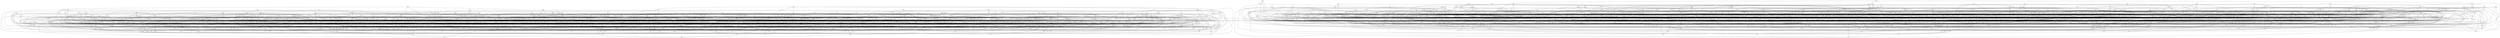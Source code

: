 graph{
dmm -- scj
dmm -- tkm
fhg -- shz
fhg -- ffh
fhg -- xlh
gmk -- djg
gmk -- zdc
vpv -- vlk
vpv -- hcl
vpv -- qpd
vpv -- bjr
rrf -- xqn
rrf -- rzg
hct -- lck
hct -- zbl
mfj -- mmk
mfj -- mjz
mfj -- cxg
hsp -- ntx
fqq -- hcp
zvc -- pxl
zvc -- hdk
vhx -- djx
vhx -- xlh
vhx -- pkk
cbn -- zhv
cbn -- xdj
cbn -- ddf
hjg -- lzr
hjg -- lhj
hjg -- gfs
hjg -- ngz
lsp -- tsb
rfl -- ltl
rfl -- jtj
qcn -- hhl
qcn -- tld
qcn -- xhm
qcn -- lth
qcn -- xjp
qph -- pkp
lfh -- lzh
lfh -- jrf
vsf -- qbz
vsf -- ghf
shq -- qtb
qbp -- cfm
qbp -- tfh
qbp -- gkb
bqp -- qxn
mqp -- qfk
mqp -- czj
hdr -- vhr
hdr -- cmf
hdr -- jrn
ngb -- rhq
ngb -- pcs
ngb -- hlh
ngb -- shv
ngb -- fqx
ngb -- lck
fds -- sgg
fds -- ndm
qdx -- dmr
qdx -- ttr
qdx -- xgv
qdx -- mzh
mjz -- vpl
zlz -- gmd
zlz -- dzs
zlz -- mvq
zlz -- msb
zgr -- xtp
zgr -- rlc
zgr -- smr
xmb -- xdt
xmb -- sft
xmb -- ffd
bmz -- ksd
rsm -- hct
rsm -- rrv
bdg -- kkz
bdg -- ddb
bdg -- rhq
bdg -- qbp
clx -- tfh
jbk -- zkk
jbk -- ddl
jbk -- hhc
jbk -- rvb
xnd -- mks
xnd -- mhf
xvk -- ckk
xvk -- qph
xvk -- krl
xvk -- zrf
tlz -- ppn
tlz -- sfg
tlz -- tcd
tpf -- jpm
lnd -- vlt
lnd -- shq
rvk -- zdx
rvk -- nrm
hcl -- qlc
hcl -- dqg
hcl -- mvq
hjt -- xxx
pbh -- zgr
pbh -- dqn
pbh -- nks
mlg -- qbj
mlg -- jtc
mlg -- jlh
mlg -- fbx
kbz -- qvg
kbz -- thk
kbz -- knj
kbz -- qtb
kbz -- qzb
tkk -- qhd
tkk -- sqp
tkk -- tbx
tkk -- xqk
nkp -- psg
nkp -- mdg
nkp -- lrd
nkp -- qdt
lcf -- kmh
lcf -- stp
lcf -- krq
qcl -- nkh
qcl -- gdt
qcl -- vdj
qcl -- tfp
hmd -- pnm
hmd -- ccf
txb -- pmd
txb -- lvv
txb -- dnc
txb -- ttm
kqd -- jzb
kqd -- kmm
kqd -- nhv
kqd -- jqv
vlt -- hfr
jrz -- xzk
jrz -- vvd
jrz -- xsn
jrz -- zsm
hbv -- dsp
hkj -- bmp
qch -- qtv
qch -- mkq
szf -- kjs
szf -- qnh
szf -- fxz
szf -- ltt
szf -- kpc
nfb -- tjg
lck -- xpz
bjj -- jbs
bjj -- hvf
bjj -- pxz
bjj -- tqf
bjj -- pnb
bfr -- nlp
bfr -- bjt
bfr -- fjz
hhc -- fsx
hhc -- fzl
hhc -- rdx
hhc -- gdt
qnl -- gng
cpr -- rsv
cpr -- ztt
cpr -- kcc
txl -- lfh
txl -- shv
kfl -- nfr
kfl -- cjz
bzr -- srd
bzr -- bkc
bzr -- slv
bzr -- nrn
kdf -- xdn
kdf -- frn
kdf -- hjt
kdf -- vmx
kdf -- dgv
mvc -- hch
mvc -- nkv
mvc -- tkz
hsr -- vfc
nkh -- dvf
nkh -- kmh
nkh -- fnp
vfj -- mnv
vfj -- mkm
vfj -- bfp
vfj -- pqx
vfj -- qkj
vfj -- zxz
pvq -- nbn
pvq -- krq
pvq -- lvd
pvq -- zdh
trv -- vlt
cpp -- ntb
ngg -- krq
ngg -- ttz
ngg -- mrm
hkf -- bff
hkf -- jmx
hkf -- rkc
cnp -- hsh
cnp -- mfh
cnp -- qmz
hcx -- bnx
hcx -- vpl
hcx -- vxk
hcx -- qlc
hhp -- fcv
hhp -- xzz
hhp -- vdp
khl -- lgm
khl -- qbd
szk -- vxx
szk -- ffg
szk -- srt
rbb -- htd
rbb -- rxq
vkx -- sqx
vkx -- slt
vkx -- qlc
sll -- xxz
sll -- rgc
sll -- dbf
sll -- xqk
thv -- hdk
thv -- fgs
krn -- ztt
krn -- nkp
krn -- slv
krb -- mms
krb -- xdt
krb -- vxk
krb -- dlc
hfd -- fzd
hfd -- xtg
tgb -- srl
tgb -- qzv
tgb -- dlb
fsm -- gbh
sql -- tfx
sql -- mbz
lbg -- mdf
lbg -- kbz
tbj -- fvb
tbj -- kft
tbj -- bnd
tbj -- flz
gcr -- jkn
gcr -- xdc
djj -- dmm
djj -- gsg
djj -- zhv
djj -- krq
klx -- nrz
kct -- flz
kct -- zbl
kct -- qqn
gmh -- nzf
nfv -- thk
nfv -- txt
nfv -- zkq
nfv -- dmf
dzs -- hrn
fbf -- qfm
fbf -- tcd
fbf -- jnk
hst -- dpt
hst -- mmb
hst -- lch
hst -- gfn
tbx -- bgx
tbx -- hvf
tbx -- tkz
tss -- kvz
vpn -- scq
vpn -- fsv
dkk -- tcq
hvx -- tbv
hvx -- vrl
hvx -- sdj
bpg -- lvv
bpg -- bbx
bpg -- ddm
bpg -- pgb
kxj -- fds
kxj -- hhl
ldp -- htq
ldp -- xqk
ldp -- lsd
ldp -- cdp
vgr -- dfs
sfl -- cdp
sfl -- dvk
sfl -- ctv
sfl -- gcr
sfl -- bln
sqv -- cqp
sqv -- xxx
sqv -- lkm
pnh -- clx
pnh -- hkp
pnh -- tpf
hvt -- hfr
hvt -- dgh
hvt -- kbx
brn -- jkm
brn -- czp
brn -- jsm
brn -- tsf
drx -- pnm
drx -- rvt
drx -- lss
fvb -- shv
jpp -- jbh
jpp -- nqr
jpp -- lbx
jpp -- kgd
ptb -- dmg
ptb -- qlr
ptb -- qnj
ptb -- thv
ptb -- sxs
zkk -- tss
zkk -- kxv
zkk -- skx
vrf -- fjf
vrf -- dpg
vrf -- tlh
vrf -- xhq
vrf -- jzh
gjq -- hcp
hfp -- lfg
hfp -- jvc
qsk -- fqv
qsk -- bht
qsk -- drf
qsk -- jvc
fnd -- lsd
fnd -- vsm
fnd -- kft
hlx -- sxt
hlx -- lkm
hlx -- chm
bdx -- kmh
drp -- pbh
drp -- hmj
drp -- vdj
drp -- xfj
pfc -- scv
pfc -- cpr
pfc -- tkl
cgg -- kkj
cgg -- bkt
tvf -- gfx
tvf -- bjt
nxg -- tvk
nxg -- rnt
nxg -- vjx
nxg -- qhd
nxg -- lxv
fbz -- pxg
fbz -- mks
fbz -- pbq
fbz -- ksr
tfh -- gng
chm -- zhj
kml -- fgp
kml -- tsb
kml -- tqm
kml -- dmg
xpg -- zgt
fjf -- gvh
fjf -- jpm
mhb -- cxg
mhb -- jbm
mhb -- lvv
mhb -- gmk
zjq -- rsv
hxt -- qqc
hxt -- cjr
hxt -- dvh
hxt -- rrv
hxt -- cth
hxt -- nxj
hgr -- vrt
hgr -- kmm
hgr -- jlh
hgr -- szv
hgr -- tkf
gch -- sgf
gch -- bkd
gch -- grx
gch -- gms
hvz -- mdg
fjm -- tfx
fjm -- kpm
jvl -- npk
jvl -- sgp
jvl -- sxs
jvl -- qnm
tlh -- zmh
pnx -- bjt
pnx -- tss
pnx -- dbq
pnx -- tbh
mns -- lrz
mns -- flm
lns -- qqd
lns -- gth
lns -- cgg
ddr -- fhg
ddr -- bjj
ddr -- mhd
ddr -- ltp
hml -- pkp
hml -- hxc
hml -- sqk
hml -- xqk
tmm -- rxq
tmm -- hcg
tmm -- qqc
qbv -- lcp
qbv -- mbz
qbv -- dph
jbr -- cbg
jbr -- qdz
jbr -- txf
jbr -- mlx
dvf -- jkh
qqn -- qtk
vsd -- hsq
vsd -- csz
vsd -- fcj
vsd -- ldd
vsd -- dxk
bmp -- xdc
bmp -- dkl
qbs -- xjt
qbs -- lgx
qbs -- lvq
qbs -- ksd
tnj -- mnv
tnj -- krl
tnj -- rcd
hdm -- kpc
hdm -- lmd
vxx -- fls
vxx -- vvx
vxx -- zmc
dvt -- vgr
mst -- lsx
mst -- tkl
mst -- mkh
mst -- gbc
mst -- dff
qjf -- djg
qjf -- gmd
qjf -- psq
qjf -- pgt
pkk -- svf
pkk -- mtc
pkk -- gmj
tfq -- rml
tfq -- ppn
tfq -- lmd
gjv -- cpp
gjv -- ksd
gjv -- tjj
jnq -- psm
jnq -- fls
jnq -- xxd
jnq -- vvs
zxb -- rxp
zxb -- qph
zxb -- zgg
ktt -- rnr
ktt -- jrf
ktt -- xkl
tsl -- fbl
tsl -- jvh
tsl -- xzk
nnz -- vpn
nnz -- xht
nnz -- tdf
nnz -- lth
dfd -- jbf
dfd -- mcj
dfd -- xpj
dfd -- tnj
jbm -- kdh
ktp -- kfl
ktp -- lnd
ktp -- tlh
gzq -- dfs
ctn -- pns
ctn -- kmv
ctn -- vfc
csx -- jdc
csx -- cnr
vkl -- vkz
rcd -- dbj
rcd -- rfl
rcd -- ppc
rcd -- kfz
dfl -- czn
dfl -- hkj
dfl -- csz
dfl -- zrd
dfl -- vlh
hmh -- zqm
hmh -- qdt
hmh -- fbk
hmh -- fxq
hmh -- zgt
rkb -- jbm
rkb -- hjc
rkb -- fsl
jfs -- dxf
jfs -- qfk
ltt -- jzb
cgk -- fmx
lxd -- mtc
lxd -- vzd
lxd -- skn
lxd -- pzc
gsh -- fqx
gsh -- rhq
rsf -- xrr
gvf -- pbq
gvf -- xjf
gvf -- fpx
gvf -- rfl
gvf -- lxv
mgc -- rrv
mgc -- fcj
mfm -- jnk
mfm -- lsp
mfm -- klz
vpl -- psh
kfk -- vkz
kfk -- nhb
kfk -- htm
kfk -- kqx
cjr -- pmh
cjr -- kkx
tth -- scq
tth -- mhv
tth -- nbs
tth -- qdz
zdq -- hdl
zdq -- cjz
zdq -- vcj
zdq -- qvh
xcn -- pdc
xcn -- pkc
xcn -- szk
dxf -- bkd
dxf -- htm
jdp -- nkm
jdp -- nhx
jdp -- mzs
jdp -- zzx
jdp -- lzr
nbh -- cvs
nbh -- svx
nbh -- kxg
nbh -- bzt
nbh -- gmm
zkv -- kgd
zkv -- pdf
dpg -- vkh
dpg -- fzb
dpg -- btt
pkc -- mlx
pkc -- txr
cns -- smj
cns -- scv
jvc -- gvh
pzx -- nsq
pzx -- czn
rqp -- jfd
cqp -- zfk
cqp -- fkf
bxb -- jbm
bxb -- vpf
bxb -- tql
bxb -- kgd
bxb -- fxq
rvm -- hvq
rvm -- pqq
rvm -- pgt
rvm -- dxh
lrr -- msg
lrr -- xst
zft -- tqf
zft -- lbg
rjm -- lbx
rjm -- xjt
rjm -- nbn
rjm -- xnx
qdk -- kcf
qdk -- zdl
qdk -- qtv
bnd -- hch
vlh -- bvj
vlh -- ddb
vlh -- tls
vlh -- srt
vlh -- chv
kbl -- zjq
kbl -- qxn
kbl -- fxq
kbl -- jlb
kbl -- hnk
xsz -- tcq
xsz -- nmr
xsz -- hsf
xsz -- czn
npv -- vmg
npv -- rgc
npv -- bkp
tcd -- xqn
fxq -- stp
fht -- rbc
fht -- pth
fht -- lfd
fht -- vjs
hpr -- sft
gfq -- pfd
gfq -- gbc
gfq -- hsr
vrz -- ffg
vrz -- rdt
vrz -- htd
vrz -- kxj
vrz -- lhg
tgn -- kbx
qkj -- lfh
qkj -- zls
csz -- tcq
csz -- vjx
zmh -- pkc
zmh -- cfn
dgs -- hkj
dgs -- sjx
dgs -- vmg
dgs -- vfx
dgs -- txt
pdc -- ffb
pdc -- gsr
pdc -- jhz
xhq -- bcm
xhq -- pmh
kpx -- phx
kpx -- gsh
kpx -- ldn
gsl -- sbr
gsl -- xdn
gsl -- tqq
gsl -- hvk
fkq -- bqp
fkq -- rtg
tzd -- klh
tzd -- blf
tzd -- pjz
tzd -- qqd
jlc -- gtt
jlc -- vkz
fkx -- vzd
fkx -- qch
dzt -- bzs
dzt -- qrm
dzt -- rkb
dzt -- lvb
rzc -- hsr
rzc -- bff
rzc -- jzb
rzc -- kqx
sps -- blg
sps -- gbh
sps -- dfs
sps -- mck
mbd -- lzh
mbd -- qqh
mbd -- hxt
mbd -- krl
fhn -- czr
fhn -- dzs
fhn -- pdl
krq -- mfh
trn -- kcf
trn -- dvk
trn -- xzg
trn -- tjg
trn -- bhz
gfr -- zcr
gfr -- mcj
gfr -- gmj
dvh -- jtj
dvh -- mjv
dvh -- rvf
mcx -- vpf
xzk -- pbj
qrc -- nkh
qrc -- dtg
qrc -- zqm
qrc -- scj
slt -- kfg
slt -- fhp
slt -- zkv
nhv -- jxj
nhv -- pns
xtp -- mcx
xtp -- xzv
xkl -- gsr
xkl -- jkn
xkl -- zlk
xzb -- jls
hhf -- qtk
npl -- hgb
npl -- ctv
npl -- pzx
qjt -- fcv
qjt -- jct
qjt -- sql
qjt -- kfg
skn -- tfh
skn -- msg
skn -- sxx
ctp -- zjx
ctp -- tjm
ctp -- xtg
ctp -- kxz
ctp -- ldn
xcf -- htr
xcf -- ldk
mkm -- hvn
mkm -- nkl
mkm -- xdn
mrt -- vdj
jrq -- bzx
jrq -- klv
jrq -- qxn
rdb -- tqq
rdb -- rcg
rdb -- gbh
rdb -- bdg
gxx -- qqd
gxx -- sbl
zdg -- qzc
zdg -- clx
zdg -- zmn
lvk -- tql
lvk -- fgd
lvk -- pcz
lvk -- shl
bvj -- nkv
jtc -- vth
jtc -- jmx
mks -- qtf
mks -- dxk
rxq -- qrh
bjm -- tpn
hqc -- rdj
hqc -- fqv
pbq -- tqf
pbq -- lzh
flc -- sbl
flc -- nsq
flc -- hkh
flc -- dmk
ncf -- bgn
ncf -- dxk
ncf -- lxv
scf -- xfl
scf -- ltt
dlh -- tdf
dlh -- zfk
dlh -- kcr
dlh -- dbf
mrm -- qnm
mrm -- psg
mrm -- mkh
vcj -- jpm
kxg -- pnm
kxg -- jpf
kpd -- fsx
kpd -- vxk
kpd -- pgt
kpd -- tcr
kpd -- ntl
pcd -- dfs
pcd -- sqf
pcd -- bfp
jxj -- bzx
jms -- klv
jms -- bjr
jms -- dqg
jms -- sfg
pcf -- ssg
pcf -- dqf
pcf -- kcf
pcf -- gxx
mjd -- fcv
mjd -- fsx
mjd -- vlk
jbt -- xxx
jbt -- sjr
jbt -- lfg
kts -- kqx
kts -- vqb
kts -- pkq
kts -- qhr
kts -- hmd
zcr -- rfr
bvb -- qfr
bvb -- lrj
bvb -- xjf
cph -- hgb
cph -- mdz
khj -- jhl
khj -- qfq
khj -- srq
khj -- nkt
fzs -- kmp
fzs -- dvh
fzs -- rnr
kkn -- vpl
kkn -- jlh
cbc -- zfk
cbc -- dgr
cbc -- mhd
sqk -- rnt
sqk -- vps
hxc -- kcr
hxc -- xvc
hxc -- pzc
zdj -- vcr
zdj -- kjj
zdj -- lrj
gbq -- mrm
gbq -- fsl
zxr -- vdp
pth -- jtj
pth -- klh
pth -- pzf
pth -- nlx
pth -- snq
pth -- jhl
hfb -- gcn
hfb -- jfs
hfb -- mms
hfb -- qsj
xkx -- zvv
xkx -- zxb
xkx -- zdn
qvf -- hvr
qvf -- mpq
vvd -- qmz
vvd -- ghf
vvd -- ntn
hcq -- rvf
hcq -- rgb
mdm -- xzv
mdm -- fss
mdm -- lhj
mdm -- lsx
fjt -- dxh
fjt -- fdx
fjt -- mrt
fjt -- zfz
ndv -- dsh
ndv -- hxr
ndv -- kvz
ndv -- cmj
fcj -- qqd
fcj -- mdf
rpr -- zxb
rpr -- qnl
rpr -- zmn
rpr -- zcr
rpr -- qch
rpr -- hbv
rpr -- hsp
rpr -- rbc
jbs -- vlt
fxz -- qlr
fxz -- sbv
fxz -- kcc
hbx -- dhz
hbx -- hbv
hbx -- bvb
hbx -- grt
hbx -- knm
bjp -- nhq
bjp -- vkl
bjp -- xzb
bjp -- bfr
bjp -- djh
vps -- sfc
vps -- trv
vps -- pdc
ddm -- pdl
ddm -- xqn
ddm -- nhl
vtp -- vnn
vtp -- rgb
vtp -- zhj
vtp -- jjg
vdj -- cvp
pmz -- cqd
pmz -- rsg
pmz -- zbd
pmz -- qsf
nnm -- psr
nnm -- rcg
nnm -- fkx
nnm -- hzb
nnm -- njz
nnm -- mhr
rln -- vps
rln -- rdg
rln -- ljs
rln -- fzd
rkc -- ggf
rkc -- fxx
rkc -- kkn
rxp -- mdf
lrj -- kvl
lrj -- qqs
sjq -- kbt
sjq -- rxp
sjq -- tvz
sjq -- cps
hnb -- vxm
hnb -- txg
hnb -- ltt
hnb -- dzs
jtf -- fqv
jtf -- rph
jtf -- ctz
jtf -- xcf
jtf -- hcq
pnm -- psg
dmt -- ljs
dmt -- bcr
dmt -- rnt
dmt -- ldn
ghc -- mkk
sjl -- xjp
sjl -- tgn
sjl -- lhz
sjl -- cgq
cmf -- dgh
xdj -- xvn
xdj -- sxk
gdt -- mzx
vkp -- pqq
nst -- nfb
nst -- lvg
nst -- qmp
qrv -- dph
qrv -- qpj
qrv -- dbq
qrv -- nlv
qpd -- lsl
qpd -- svx
qpd -- rqx
qpd -- rml
xnz -- htm
xnz -- dzs
xnz -- ssl
xnz -- hrn
bcr -- xgv
bcr -- cgz
bcr -- bxf
bcr -- zfk
bcr -- dfr
jdc -- jkh
vhn -- hch
vhn -- jkn
vhn -- qbd
vhn -- nst
vhn -- ntx
hpj -- fml
jkx -- qsj
jkx -- fgs
mdg -- bkd
fsg -- ssg
fsg -- lxv
fsg -- grt
fsg -- htd
zvt -- cvb
zvt -- bnp
lfs -- tcd
rrb -- nkv
rrb -- hkh
rrb -- qsf
ztc -- qnj
ztc -- gts
ztc -- kvz
cfn -- cps
vbm -- vcj
vbm -- tvl
vbm -- lsd
vbm -- fbz
vhd -- xpg
czm -- jfk
dtm -- qrh
gpk -- bqp
gpk -- knz
gpk -- hpc
gpk -- pcc
gpk -- ltn
xtg -- srq
fmj -- kpm
nsv -- nnz
nsv -- bhz
nsv -- kjt
nsv -- nbc
ftg -- zls
ftg -- xtg
ftg -- xpl
ftg -- jvc
bkm -- rqp
bkm -- kfg
bkm -- vgp
bkm -- ldk
qzc -- sqf
gkl -- nhv
gkl -- gkj
gkl -- djh
nrz -- hkh
nrz -- rph
rsp -- zpr
rsp -- cmr
rsp -- mvq
rsp -- nhq
dff -- kfk
dff -- cvb
dff -- hvr
xmj -- bms
xmj -- kbx
xmj -- ddv
xmj -- xst
mnj -- vdp
mnj -- rqx
mnj -- bzx
dxz -- vfd
dxz -- hfc
dxz -- fgq
dxz -- zxr
pnb -- lfh
bbt -- jdc
bbt -- xkz
frn -- vjb
frn -- bvk
frn -- jpm
frn -- hqc
tzh -- bcm
tzh -- qqn
tzh -- csd
tzh -- qgp
tzh -- snq
cxq -- fzd
blg -- fzb
rlc -- hcs
rlc -- fmj
rlc -- xvd
rlc -- lfs
svf -- lth
svf -- vlt
svf -- htr
kxv -- dxn
kxv -- czr
gvh -- gth
lhj -- xsn
lhj -- htl
hfc -- pxl
hfc -- qzv
hfc -- cvp
tvl -- xvm
tvl -- pzc
tvl -- mhr
pcj -- bhk
pcj -- bdp
pcj -- xrr
gsr -- nnh
lxn -- tbh
lxn -- rkv
lxn -- ksd
lxn -- ggf
lxn -- pbj
qdg -- jlb
qdg -- hrl
qdg -- plb
qdg -- ggk
jts -- sgp
jts -- zkv
jts -- czm
jts -- xzv
blt -- xtp
blt -- kxg
blt -- gfs
blt -- gtq
blt -- kmv
bfp -- pcs
bfp -- psm
jmg -- lfs
jmg -- fzl
jmg -- xnx
knj -- mdz
knj -- tcm
sxk -- lnp
qqs -- qbd
ncm -- pmx
ncm -- hdr
ncm -- pxg
fgr -- fds
fgr -- pgv
fgr -- hdg
mmb -- jgc
mmb -- xhl
ldd -- vgr
dbj -- hkp
dbj -- rgb
dbj -- kkj
rxt -- cgg
rxt -- zft
rxt -- rnr
rxt -- ldh
jhf -- xpg
lss -- ddl
lss -- qsj
drr -- sfc
xxz -- kqp
xxz -- lhz
xxz -- shq
bhk -- lgm
bhk -- sjh
bhk -- xfb
grk -- zmc
grk -- xrr
grk -- vjb
sfq -- qrh
sfq -- ldd
sfq -- nzf
jfv -- fsh
jfv -- lsl
jfv -- hsh
lgt -- xxz
lgt -- kxz
lgt -- fcj
lgt -- bgx
hpf -- psr
hpf -- fdh
hpf -- tmb
hpf -- bht
qnh -- mkh
prp -- hvd
jjd -- npl
jjd -- rvf
jjd -- hlh
jjd -- dsf
lzv -- zvt
lzv -- fsh
lzv -- xzc
lzv -- llt
lzv -- fjk
qcx -- fkx
qcx -- nrm
qcx -- hbx
qcx -- kxj
rcl -- qrq
rcl -- hbq
rcl -- qvg
rcc -- ntl
rcc -- jfk
rcc -- srl
pgk -- mkk
pgk -- tkm
dxr -- lbx
dxr -- fgq
dxr -- qsj
dxr -- cfr
gzm -- sgq
gzm -- tjg
gzm -- hch
gzm -- nfj
dxn -- znk
dxn -- hks
rnc -- mkq
rnc -- mzh
rnc -- nhn
rnc -- mrs
svc -- htd
svc -- mcp
svc -- dvt
fxk -- mjd
fxk -- ddf
fhj -- mgc
fhj -- pjz
fhj -- grt
fhj -- bgx
fhj -- sjl
fhj -- fls
fhj -- shz
qjp -- ckx
qjp -- lsx
qjp -- dqg
mlz -- cfm
mlz -- gzq
mlz -- xjp
dbc -- kpj
dbc -- flq
dbc -- ttm
gcn -- mbz
gcn -- rbs
gcn -- htl
jhd -- jbt
jhd -- kbt
jhd -- blf
jhd -- xzj
cmg -- gfk
cmg -- vzf
cmg -- ncf
cmg -- gvh
cjg -- vgm
cjg -- fkx
cjg -- sfc
cjg -- vhx
vdr -- hbc
vdr -- sqv
vdr -- sls
vdr -- ndm
mfk -- kdx
mfk -- bpv
mfk -- sxk
mfk -- zmm
qjc -- vzd
qjc -- gth
qjc -- dtm
ntn -- lcs
smj -- bcg
bsq -- fsm
bsq -- tmm
bsq -- bft
bsq -- ghp
cgz -- lkr
jrg -- gzq
jrg -- gpm
jrg -- bkt
qrm -- gjv
vzj -- tfq
vzj -- qfk
vzj -- mrv
tfx -- xzz
xxs -- vhb
xxs -- fkq
xxs -- bzs
xxs -- vzj
gdv -- zft
gdv -- nsq
gdv -- pzc
xnn -- dmg
xnn -- fxm
xnn -- hcp
ppn -- hks
jzg -- hvt
jzg -- htr
prh -- btp
prh -- lss
prh -- xvn
prh -- xfl
zgd -- xht
zgd -- kcd
zgd -- dfk
zgd -- fsv
mcg -- qds
mcg -- pct
mcg -- mkh
mcg -- gmm
cqs -- klx
cqs -- tls
cqs -- qtf
cqs -- pqg
mgx -- ckx
mgx -- jsm
mgx -- jfk
zxz -- tgn
zxz -- fcj
zxz -- kzh
zxz -- zmc
vhg -- tpn
vhg -- jvh
vhg -- jlr
vhg -- zcz
vhg -- mfk
dht -- dcr
dht -- vhd
dht -- smr
dht -- qpd
kgl -- mrs
kgl -- mmd
kgl -- zdx
kgl -- xjq
scj -- xkt
gkj -- pdf
gkj -- cnr
std -- mkq
std -- kcn
xmc -- xjq
xmc -- pgv
jpf -- fbx
jpf -- rzg
fzl -- lcp
hsl -- bkp
kqx -- fch
vpm -- pjz
vpm -- bcl
dfr -- grt
dfr -- jnr
dfr -- rrb
xtx -- tcc
xtx -- hvz
kbt -- kqp
jhs -- ldh
jhs -- chm
jhs -- nzt
vmz -- fzs
vmz -- lmb
vmz -- zdg
bgl -- zch
bgl -- zdl
bgl -- nxg
bgl -- dgz
rqq -- tgb
rqq -- szv
rqq -- dnc
rqq -- gbq
skd -- bcg
cfk -- zmn
cfk -- mrs
cfk -- bgc
cfk -- tls
cfk -- xkx
mdv -- lkh
mdv -- qgz
mdv -- bkm
mdv -- tcd
lsr -- hsp
lsr -- cfn
lsr -- gjk
fxg -- bgc
fxg -- lkm
fxg -- fmt
hdg -- gkb
lkh -- dcl
lkh -- lsl
lkh -- phf
tkf -- psh
rnr -- qzb
rnr -- hsf
sbr -- vzd
sbr -- rnr
zmq -- txl
zmq -- tmd
zmq -- kbt
zmq -- kcf
zmq -- pgh
hdh -- hzr
hdh -- ddv
hdh -- knm
hdh -- vgm
sjh -- rnr
sjh -- bnr
rgr -- ngm
rgr -- xkt
rgr -- bzs
rgr -- vzn
qdz -- prp
tkm -- pxl
ppz -- cfr
ppz -- nrn
ppz -- fhn
ppz -- fbf
mhf -- fkf
mhf -- lsr
mhf -- zhr
fch -- znk
xvm -- sqf
xvm -- ktr
xvm -- cjz
xvm -- tlh
pgb -- cmr
pgb -- jnt
crk -- djh
crk -- mmb
crk -- hfc
crk -- fbl
gpm -- fqx
ltn -- pqf
ltn -- gfl
kpn -- fmr
kpn -- qrq
kpn -- bqc
mgq -- klx
mgq -- vpn
mgq -- jzg
shm -- sdx
shm -- pqx
fmg -- brb
fmg -- csj
fmg -- fgp
fmg -- tbv
fmg -- dbq
lkq -- vjs
lkq -- qtk
lkq -- cdp
lkq -- jqf
ckx -- pqf
mvp -- zrf
mvp -- mmr
pcs -- kcd
qzh -- mgq
qzh -- jjg
qzh -- hcg
qzh -- tbz
qzh -- kft
qzh -- rkf
tpc -- gth
tpc -- hfp
tpc -- hct
tpc -- xcn
bcl -- mvc
bcl -- thk
ljj -- knj
ljj -- phx
ljj -- rrb
tqp -- dsf
tqp -- qdk
tqp -- jpb
tqp -- tpf
nmt -- xrr
nmt -- mbg
nmt -- tpd
nmt -- zjx
nmt -- tmz
pct -- tcc
pct -- gfn
khr -- gdq
khr -- fzb
khr -- vzf
khr -- xrd
sjx -- zrd
sjx -- qqd
sjx -- ktr
lvg -- xzg
slq -- klz
slq -- lcs
slq -- hvx
slq -- gfl
ldn -- tpf
ldn -- xjf
nhn -- fmr
nhn -- qqn
nhn -- zlk
dmk -- xpz
smd -- nbf
smd -- zzx
smd -- lsx
smd -- kpd
smd -- sxk
zgg -- prp
zgg -- lkm
qbj -- mxs
qbj -- ghc
fqm -- vjb
fqm -- rnt
fqm -- qtv
fqm -- hvf
fqm -- bvj
jzn -- lcc
jzn -- mch
jzn -- pbj
bmq -- sqp
bmq -- sqk
bmq -- knm
ckk -- tkd
ckk -- jnr
rbc -- nxc
rbc -- txf
vjz -- zdj
vjz -- rdg
vjz -- pcs
vjz -- srq
vjz -- rhr
vjz -- psv
xfj -- rkv
xfj -- pnm
xfj -- xnn
qtb -- rgb
tbh -- vhd
xnx -- klv
xnx -- hdk
xnx -- ttz
dgv -- tmb
dgv -- qbp
zqg -- lsx
zqg -- svx
zqg -- jbh
sqz -- ksd
sqz -- jls
sqz -- qnh
zkq -- sgg
qxn -- lnp
fgc -- shl
gxg -- nlp
gxg -- bdx
gxg -- svx
fmt -- xfb
fmt -- mvp
fmt -- lth
fmt -- jrn
qqb -- dfk
qqb -- nsq
hhl -- rrv
xzj -- klx
xzj -- hsf
btp -- fss
btp -- fsh
btp -- hmj
hsq -- vvs
hsq -- sfc
kvg -- gnc
kvg -- fml
kvg -- bxb
kvg -- jdc
kvg -- mrt
djx -- zmh
djx -- dfs
djx -- dlk
djx -- rxp
xvf -- llt
xvf -- qds
xvf -- pqf
xvf -- mqp
pcz -- nlh
pcz -- grx
pcz -- kmm
zjx -- pqx
zjx -- kfz
bnx -- trr
tjc -- lvg
tjc -- khl
tjc -- qtk
qkb -- qnl
qkb -- lcg
qkb -- ncm
qkb -- mck
qkb -- rln
zmm -- tjj
zmm -- dps
zmm -- fmx
vgh -- zqg
vgh -- bkc
vgh -- rpj
vgh -- dqm
vgh -- gms
vgh -- pvh
hsm -- jtc
hsm -- thv
hsm -- smj
dsh -- lsp
dsh -- hdm
kcn -- jrf
kcn -- nfr
bsm -- rrb
bsm -- ndm
bsm -- bxf
xsn -- zdh
xsn -- qxb
cfc -- rdz
cfc -- bfh
cfc -- dxn
cfc -- hvm
cfc -- qcl
dxh -- jsm
dxh -- pdl
sls -- ldn
sls -- gsr
zlk -- kcr
zlk -- nzf
nhq -- xhl
nhq -- fbk
tcr -- kpj
tcr -- qbz
tcr -- mrv
tcr -- lcp
tcr -- nkm
fmx -- plb
ngx -- xlh
ngx -- hlh
ngx -- zgg
ngx -- jtj
mff -- tkl
mff -- mzx
mff -- vxk
jnr -- sqf
kmv -- xzb
mkk -- ntb
mdp -- tqm
bdp -- std
bdp -- hvd
nkm -- cgk
nkm -- vfd
sdx -- dmk
sdx -- tjc
sdx -- hfd
vrt -- qrm
vrt -- ntn
vrt -- kxv
lff -- cbg
lff -- dbg
lff -- htq
lrz -- dph
lrz -- fjz
zzl -- qkl
zzl -- xjt
zzl -- ggf
rck -- hjt
rck -- mlz
rck -- vvx
rck -- ddb
llc -- qfq
llc -- bmq
llc -- hsl
bkc -- nhf
bkc -- tqv
bkc -- ngz
hrl -- fgs
hrl -- xfs
hrl -- fsx
pxg -- jhl
csj -- bjm
csj -- xsn
csj -- nbl
lxb -- stc
lxb -- vvs
lxb -- tgn
lxb -- nsq
lxb -- hbq
vmx -- ntx
vmx -- qtv
pxz -- mhd
pxz -- hxj
kjl -- ppz
kjl -- qjp
kjl -- mzz
kjl -- nrn
xjt -- rrf
xjt -- pgt
vkn -- ztx
vkn -- mcx
vkn -- hvr
vkn -- vdh
lcg -- hkp
lcg -- xpz
lcg -- txl
ttz -- ccf
vdh -- dps
brb -- scf
brb -- xzv
brb -- xqn
brb -- hpj
gmj -- xvc
gmj -- bft
ffg -- nkl
lzr -- ngz
lzr -- jpf
lzr -- rkp
snm -- mlx
snm -- fnd
snm -- lfd
hnj -- gmh
hnj -- vmx
hnj -- xjq
bff -- bnx
bff -- crx
mlx -- nnh
kvz -- lsl
gxk -- hvb
gxk -- smj
gxk -- dqm
gxk -- zpr
ths -- qtv
ths -- zrd
gfm -- cbc
gfm -- mnv
gfm -- hxl
gfm -- npp
gfm -- rdt
smn -- brp
smn -- cfm
smn -- bcr
smn -- hbc
npp -- rsf
npp -- fdh
npp -- hvn
xfl -- bzx
xfl -- skd
xfl -- zqm
xfl -- mmk
xfl -- nrn
knk -- mhd
knk -- fvb
knk -- jjg
knk -- cmf
knk -- drr
nhx -- nbh
nhx -- gmm
nhx -- crx
rdx -- xjt
rdx -- kmm
rdx -- dmm
mmd -- tjm
mmd -- crs
hmf -- jcx
hmf -- fqq
hmf -- ttm
hmf -- xsp
hmf -- jst
xvd -- jkx
ffv -- zhp
ffv -- msg
mzh -- jhb
mzh -- pnh
mzh -- pkp
zll -- cxg
zll -- zvc
zll -- rqp
zll -- ddl
zll -- dqg
fgv -- pkq
fgv -- gjq
fgv -- xzz
fgv -- jpl
fgv -- jzn
njq -- stp
njq -- zqn
njq -- nhf
njq -- kpc
pvp -- mcp
pvp -- ctd
pvp -- jdl
pvp -- gbh
rpj -- gch
rpj -- lvt
tdf -- sbl
tdf -- zdn
lcv -- lhz
lcv -- qqb
lcv -- shv
lcv -- rdg
tqv -- jkh
tqv -- jls
tqv -- qmz
rfr -- qzb
rfr -- pzc
rfr -- hsp
rfr -- ctv
rfr -- vvs
cls -- scq
cls -- zrf
ssg -- mhr
ssg -- vnn
qgc -- rcl
qgc -- mvp
qgc -- ltp
qgc -- kvl
qgc -- rph
tfv -- ktp
tfv -- rlt
tfv -- vhr
tfv -- kfz
jmx -- bgm
kpf -- tbh
kpf -- xvb
kpf -- jqs
kpf -- fxz
hzr -- ljs
hzr -- lff
hzr -- cqp
hzr -- bht
mvn -- jhb
mvn -- bgc
mvn -- hnj
mvn -- bqc
hfv -- phx
hfv -- xcf
hfv -- rkf
hfv -- vdr
sjr -- vqv
hfr -- ckq
djd -- fsl
djd -- vpf
djd -- jcx
djd -- lmd
mcj -- ctv
mcj -- txr
zdx -- zhj
zdx -- ddv
nkd -- vpm
nkd -- dqj
sdt -- zls
sdt -- fdh
sdt -- sqp
sdt -- vzf
bcd -- rvt
bcd -- rvb
bcd -- grx
zdl -- xdc
jdx -- zmc
qgf -- mvc
qgf -- slh
qgf -- zkq
qgf -- czn
qgf -- sjr
fxv -- tvf
fxv -- vqb
fxv -- fbl
fxv -- pnd
fxv -- flq
zfz -- bzt
zfz -- jlh
mbg -- hbc
mbg -- zsr
qnj -- bnx
rgl -- ltn
rgl -- klz
rgl -- zfz
rgl -- xsn
rgl -- lpd
qmr -- ths
qmr -- ffg
qmr -- cgg
qmr -- rfr
qmr -- ckq
zss -- dmf
zss -- cgz
zss -- xrd
zss -- kkj
vtq -- ldk
vtq -- qsf
vtq -- tkz
ndg -- xmb
ndg -- vkp
ndg -- xkt
ndg -- fhz
ndg -- hpr
mpj -- lzh
lqx -- phf
lqx -- npk
sxs -- hrn
pkb -- nks
pkb -- fnp
pkb -- rzg
pkb -- gms
rlf -- kpm
rlf -- lvb
rlf -- pfd
rlf -- pcz
mzz -- phf
mzz -- gmk
mzz -- sdj
rdg -- xjq
pqg -- cqd
xst -- xxd
pmd -- lsl
bmt -- jrn
bmt -- xbt
bmt -- jbs
bmt -- cfn
fdh -- ffb
fdh -- gxx
fdh -- dgz
xcl -- dlx
xcl -- dlc
xcl -- jfq
xcl -- xzc
xtk -- qhd
xtk -- lxd
xtk -- rhq
xtk -- jhs
kjb -- rpj
kjb -- csx
kjb -- dsh
kjb -- hmj
kjb -- kpc
bjr -- ngm
bjr -- lsp
nlx -- txr
rvt -- rqx
nhf -- trr
nkt -- lfg
jzh -- crs
jzh -- lns
tzj -- cmj
tzj -- gfn
dpt -- jxn
dpt -- ngg
dpt -- cnh
chv -- dlk
chv -- qmp
chv -- bnd
nrs -- nfv
nrs -- gfr
nrs -- kpx
nrs -- bjv
nbn -- fhp
nbn -- rdz
zch -- dgs
zch -- hbq
zch -- zxs
xkj -- qqd
xkj -- vjs
xkj -- vtq
ktr -- klh
ktr -- sgg
ktr -- gvh
fnq -- bcm
fnq -- tcm
fnq -- gkb
fnq -- dkk
fnq -- kcf
jxr -- tmb
jxr -- cdd
tqb -- fml
tqb -- cvp
tqb -- zbp
tqb -- mvq
kvr -- xjt
kvr -- sdj
kvr -- jdc
psq -- clb
psq -- bdn
psq -- pgt
hrb -- rrf
hrb -- qgz
hrb -- dxf
hrb -- tcb
dmr -- mtc
dmr -- mvb
dmr -- hfr
gfn -- cmj
kkx -- qph
kkx -- bhz
kkx -- mhr
hsh -- qbr
hsh -- pqq
lpd -- tzj
lpd -- grx
lpd -- rbn
sqx -- zct
sqx -- fjm
kcc -- ffd
dnm -- jlr
dnm -- bvc
dnm -- jpc
dnm -- tjj
dnm -- jpf
dbg -- khl
dbg -- xjf
dbg -- hfd
nfj -- czn
nfj -- kcn
nfj -- gmh
nfj -- hsf
xhg -- tcc
xhg -- zbp
xhg -- smr
xhg -- rqx
hcs -- lrd
hcs -- scf
lhg -- jhz
gmd -- fbx
gmd -- gfn
dlc -- ghc
fgt -- sql
fgt -- lcs
fgt -- jsm
nbz -- tbx
nbz -- mcj
nbz -- mhv
nbz -- jbs
zxt -- skd
zxt -- fml
zxt -- gfs
xcx -- sgf
xcx -- gbq
xcx -- fch
xcx -- fdc
ndp -- gjk
ndp -- nfb
ndp -- sfq
ndp -- vpm
ndp -- jdx
hxr -- plb
lch -- nlp
lch -- lvt
lch -- jpl
pcc -- zrc
pcc -- ggk
pcc -- hcs
vhb -- lcf
vhb -- jpl
vhb -- nkm
pdf -- fgd
xpl -- nbs
xpl -- sls
svx -- ksd
gfx -- xvh
gfx -- qff
gfx -- mfm
vmg -- zhj
vmg -- nxc
lmr -- vrl
lmr -- pfd
lmr -- nks
lmr -- fdx
zls -- hxj
crj -- xkj
crj -- tkd
crj -- zxs
crj -- ptt
bgn -- sbp
bgn -- kfl
bgn -- pcd
qgr -- rdz
qgr -- bbt
qgr -- vsf
qgr -- ntb
qgr -- pgk
qgr -- zxt
bgh -- hsf
bgh -- nst
bgh -- std
bgh -- pnb
tls -- trv
tls -- qrq
sgq -- xpz
gfk -- ktt
gfk -- zsr
gfk -- bcl
brp -- rnt
brp -- jhz
brp -- cls
brp -- cxq
zct -- nhb
bcm -- mpj
fls -- hcg
xfg -- ltp
xfg -- cdd
xfg -- vvx
xfg -- bpk
spb -- qnj
spb -- sdj
spb -- htl
mms -- lqx
mms -- kpm
nzn -- ntl
nzn -- pcz
nzn -- lnp
nzn -- jkx
lvd -- xfs
lvd -- sfd
fxm -- jbh
fxm -- gfs
fxm -- jxj
klc -- fkq
klc -- mfn
klc -- fqq
klc -- qds
klc -- djd
rml -- dtg
btk -- vxm
btk -- vkz
btk -- pkq
btk -- pmd
bnr -- jhz
rkn -- gdv
rkn -- hml
rkn -- zhr
rkn -- ljj
rkn -- bnd
nrm -- hsf
nrm -- psv
cbg -- qfq
cbg -- gng
fhp -- fhz
fhp -- ctl
ztx -- mns
ztx -- dqm
nnh -- srq
hvk -- blg
hvk -- rnc
hvk -- flz
hvk -- chm
fdx -- ckx
fdx -- jlh
qbx -- thk
qbx -- ldd
qbx -- dgz
qbx -- nkd
lnp -- zpr
lnp -- tsb
pgj -- tpn
pgj -- xzb
pgj -- fsh
tjg -- dgr
pns -- fcv
bzt -- bnp
bzt -- sft
bzt -- cmr
vbt -- tjg
vbt -- xxx
vbt -- kkz
vbt -- fpx
qkl -- qnm
htq -- fqx
htq -- lkq
zqv -- tmz
zqv -- lmb
zqv -- lff
zqv -- hsl
dcp -- bbt
dcp -- kfq
dcp -- jnt
vvx -- bxf
srd -- xhl
jjg -- lkq
sxt -- nbc
sxt -- nnh
nhl -- ghc
nhl -- gjq
nhl -- bdx
nhl -- kdh
qlr -- mkh
hvm -- vkl
hvm -- xvh
hvm -- zpr
mfn -- fmj
vzf -- zfk
gtq -- xjt
gtq -- lvb
csd -- dgz
fzb -- qqh
fzb -- zhr
fzb -- zhj
zdn -- xbt
zdn -- kxh
jlr -- hmj
jlr -- mpq
mtx -- hvm
mtx -- kfq
mtx -- srd
mtx -- rdx
mtx -- skd
mtx -- crx
hng -- jlc
hng -- lsl
hng -- clh
hng -- kdx
hng -- tsf
jdl -- nfb
clh -- jqv
clh -- nhq
clh -- lvb
pvh -- vzn
pvh -- ssl
hsj -- pbj
hsj -- xvb
hsj -- psh
qdt -- mdp
qdt -- jpl
jfj -- hxr
jfj -- crx
jfj -- vbg
jfj -- gfn
rrv -- lgm
klz -- rvb
zvv -- jkn
xbt -- sjr
fmr -- xmc
nlp -- qff
nlp -- qcj
pmx -- hdl
pmx -- hcg
pmx -- gpm
pmx -- ttr
thg -- ctz
thg -- txj
thg -- xvc
thg -- zrd
thg -- txq
hvn -- phx
hvn -- tjm
cvb -- jkh
xqn -- hvz
tvk -- nkv
tvk -- kxh
tvk -- nxc
jbh -- dnc
ghp -- gzq
ghp -- htr
vdn -- zxr
vdn -- fjm
vdn -- jhf
vdn -- mgj
vvr -- gkl
vvr -- hrn
vvr -- sgf
xjp -- ldd
ctd -- lxv
ctd -- mjv
ctd -- xhq
ctd -- xpz
ctd -- gth
vgm -- msh
vgm -- zfk
vgm -- lfg
sqp -- vfx
sqp -- srq
sqp -- jzd
sqp -- dgv
qfk -- xcj
qfk -- bts
qfk -- trr
zqk -- bgm
zqk -- jgc
zqk -- mnc
pbc -- tql
pbc -- hpj
pbc -- sfs
pbc -- tkf
mpq -- lrd
mpq -- rqp
pgt -- pxl
zjm -- sgg
zjm -- jrn
zjm -- sxt
zjm -- ghp
qbm -- qkl
qbm -- fss
qbm -- vkl
qbm -- zvc
qfm -- vth
qfm -- nrd
bqc -- mpj
bqc -- nkl
drf -- jnr
drf -- msh
drf -- zmn
drf -- snq
drf -- hgb
drf -- gdq
jcb -- hdl
jcb -- shm
jcb -- zfk
jcb -- qbd
xzv -- mpg
xzv -- vth
gdm -- rgc
gdm -- dtn
gdm -- bdt
gdm -- ztj
tbv -- psh
tbv -- lcq
tbv -- bkc
rkv -- kmh
hnk -- txg
xgv -- mdz
xgv -- dvk
fjk -- sqx
fjk -- cmj
fjk -- hks
fjk -- hpr
xdn -- xst
hxl -- fcr
hxl -- dbf
hxl -- bgc
hxl -- gfr
czp -- gts
czp -- dtg
czp -- jsm
czp -- kdk
rkl -- fsl
rkl -- jct
rkl -- xhl
rkl -- pqf
rkl -- pgj
rkl -- qfm
tmh -- gzn
tmh -- pfx
tmh -- pgh
tmh -- fhp
jxn -- kfq
jxn -- ddl
ssm -- crk
ssm -- lvq
ssm -- nbf
ssm -- sfs
sln -- fhn
sln -- lvt
sln -- pgh
scd -- dbc
scd -- qhr
scd -- ztx
scd -- rbs
scd -- mzz
jqs -- lcq
hdx -- mfn
hdx -- ltv
hdx -- nct
hdx -- tfp
cdp -- nfr
cdp -- dtm
cdp -- vjx
hjc -- dzs
cxg -- qbj
sgf -- hdm
rkf -- pqg
rkf -- ffb
srg -- hhf
srg -- nnr
srg -- zdg
srg -- jhs
ddl -- rkp
ddl -- tfx
dcs -- vdp
dcs -- vkp
dcs -- zct
dcs -- xfp
rkm -- sqz
rkm -- mxs
rkm -- klf
rkm -- cnh
pnd -- bqp
pnd -- xzz
pnd -- hkf
ncd -- gsh
ncd -- xdc
ncd -- xkl
ncd -- rsf
xxk -- txg
xxk -- fbk
xxk -- tkm
xxk -- sxk
nbl -- pqq
nbl -- tkf
nbl -- kdk
kbn -- jnr
kbn -- qbd
kbn -- rmd
kbn -- nkv
fgp -- klv
dkg -- kzh
dkg -- czn
dkg -- lrs
dkg -- bvk
mtq -- nks
mtq -- cgk
mtq -- dcl
mtq -- bnp
mtq -- smr
kjs -- hsr
kjs -- pgb
kjs -- tsf
sss -- jfv
sss -- cbn
sss -- pmd
sss -- scv
mhv -- xvc
mhv -- mrs
mhv -- szs
mhv -- khl
bbx -- qbr
bbx -- lvv
bbx -- ngm
rsv -- xvb
rsv -- slt
rsv -- tcb
vfd -- fmx
vfd -- xkt
chn -- hxr
chn -- sln
chn -- mch
dgh -- sbl
dgh -- lhg
lzh -- krl
mgj -- npk
mgj -- bdx
cgq -- fqx
cgq -- xxd
czj -- vqb
czj -- rbn
czj -- qlr
ctl -- cmr
mrr -- jqf
mrr -- mmr
mrr -- slh
mrr -- rdg
sbp -- gcr
sbp -- mmd
sbp -- mdf
sbp -- fdl
dqm -- xnx
mpn -- cns
mpn -- cvb
mpn -- txg
ppc -- txf
ppc -- fzs
nxj -- tmz
nxj -- jdl
nxj -- mhd
rdt -- vzd
rdt -- tvz
rjq -- jpb
rjq -- szj
rjq -- kmp
rjq -- vvs
rjq -- dgs
pzf -- kfz
pzf -- rgf
zsb -- gsr
zsb -- ffv
zsb -- vnn
zsb -- lkr
pgq -- xzj
pgq -- jvc
pgq -- ntx
xfp -- ghf
xfp -- mvq
xfp -- dvf
tcc -- lcs
qqq -- ppl
qqq -- qvf
qqq -- jxn
qqq -- dhq
bzs -- znk
cgn -- flz
cgn -- lrs
cgn -- pgv
cgn -- dmk
dmf -- cxq
dmf -- ldh
ffq -- ptt
ffq -- npv
ffq -- lsd
ffq -- zvv
jhb -- rgf
bbg -- cgq
bbg -- knm
bbg -- zhp
bbg -- vnn
pdl -- mkk
rnt -- zfk
vxm -- djg
kmh -- sft
dnz -- pbj
dnz -- skx
dnz -- vxm
dnz -- hhp
hvb -- zxr
hvb -- xkz
hvb -- sgp
ccf -- bkd
ccf -- fgq
bpv -- zrc
bpv -- mdg
bxf -- qrq
bcg -- hxr
gjp -- vjb
gjp -- gxn
gjp -- ppc
gjp -- rhr
rmd -- gbh
rmd -- rvk
rmd -- qkj
rmd -- qzc
tbz -- tvb
tbz -- dgx
vgp -- zbp
vgp -- ntn
dlb -- kpj
dlb -- qmz
dlb -- cpp
lcq -- hcp
gsg -- bgm
gsg -- xjt
gsg -- zfz
ctz -- zbd
bfh -- mnc
bfh -- tsf
bfh -- xcj
bfh -- jkm
bfh -- hvq
sbb -- rnr
sbb -- mpj
sbb -- dfk
njz -- rgf
njz -- nlx
njz -- tvz
njz -- slh
njz -- kjj
hhb -- kkq
hhb -- mnt
hhb -- fbl
hhb -- fxk
hhb -- lrd
cfm -- szs
gqz -- rcd
gqz -- vcj
gqz -- llc
gqz -- zsr
rgc -- ddb
rgc -- bnd
rgc -- mtc
lvt -- ppn
hgl -- bmz
hgl -- mxs
hgl -- rkp
hgl -- krq
msx -- vsf
msx -- mmb
msx -- vfc
bbn -- msb
bbn -- jcx
bbn -- gfl
bbn -- jhf
lbx -- vhd
lbx -- cvb
lbx -- dlc
hvf -- cfg
vrl -- dlb
xzc -- mpg
xzc -- fbx
xzc -- hdm
mpm -- zvv
mpm -- nkt
mpm -- jnq
mpm -- rvf
mpm -- bln
mpm -- lrs
hmp -- fkq
hmp -- kmh
hmp -- ctn
gms -- dbq
jmq -- hkf
jmq -- jvh
jmq -- ghf
cqd -- tvb
cqd -- pzf
hlt -- scq
hlt -- fsv
hlt -- zlk
hlt -- jhb
rlt -- xdn
rlt -- std
rlt -- dvh
mnv -- kxz
mnv -- kft
fdl -- cbc
fdl -- lrr
fdl -- bvj
sfd -- bmz
sfd -- shl
sfd -- lfs
sfd -- jfk
jfq -- hdk
jfq -- gtq
jfq -- npk
jfq -- chn
cxz -- sqf
cxz -- xht
lkj -- nkh
lkj -- kmh
lkj -- mgx
lkj -- plb
fdc -- ngm
fdc -- bcg
klh -- xdc
rqr -- jrq
rqr -- sgp
rqr -- ztc
rqr -- psg
rqr -- fxq
rqr -- dnc
gjk -- fmr
gjk -- mvb
nqr -- rdz
nqr -- pvh
nqr -- psg
xbc -- xfb
xbc -- knd
xbc -- zcr
xbc -- hdg
ctq -- hkh
ctq -- pqg
ctq -- tgn
ctq -- lnd
bdn -- vzj
bdn -- dph
npm -- pdf
npm -- lcp
npm -- kkq
npm -- zkv
npm -- zvt
npm -- sln
vfx -- ltl
vfx -- qqs
gjg -- sbr
gjg -- hlx
gjg -- lbg
gjg -- snm
gjg -- kjj
qfr -- pqx
jbg -- fgs
jbg -- hcp
ztj -- tdj
ztj -- ngx
ztj -- xjp
jzd -- hfp
jzd -- rhr
jzd -- lfh
jzd -- mvb
jzd -- hvd
sxx -- hhl
sxx -- txr
dgx -- tmb
dgx -- hfr
dgx -- qvh
zbp -- tpn
dxk -- kvl
jxg -- knz
jxg -- jzb
jxg -- ntl
jxg -- tfq
ppl -- xbj
ppl -- trr
ppl -- zrc
nct -- lsx
xrr -- vjx
vgt -- jkm
vgt -- kcc
vgt -- nrd
vgt -- zrc
mjv -- krl
gqm -- zjq
gqm -- tvf
gqm -- rvt
gqm -- cnp
gqm -- ggk
ttk -- mbz
ttk -- tzj
ttk -- nhv
ttk -- rcc
rdj -- shm
rdj -- clx
gnc -- pct
gnc -- msx
gnc -- mpn
gnc -- xcj
jmh -- nct
jmh -- qkl
jmh -- cgk
jmh -- cpp
nnr -- pcj
nnr -- hsl
nnr -- pnb
fxx -- fzl
fxx -- jzb
fxx -- kfg
dbx -- phf
dbx -- xdj
dbx -- mqp
dbx -- dmm
dbx -- hmp
pld -- jmq
pld -- zsm
pld -- tss
pld -- ghf
pld -- txg
tgs -- ltl
tgs -- mvb
tgs -- nbc
rxd -- qfr
rxd -- csd
rxd -- dmr
rxd -- pkk
rxd -- dfk
jst -- qbr
jst -- mvq
jst -- fsx
dtn -- cjz
dtn -- szs
dtn -- tvz
qcj -- ttm
qcj -- ggf
qcj -- bjr
xpj -- qfr
xpj -- qqb
xpj -- cph
txj -- bjj
txj -- hgb
txj -- dkl
xfv -- qrh
xfv -- nzf
xfv -- kvl
xfv -- cdd
gdq -- lmb
gdq -- hbq
gdq -- tvb
gdq -- bdp
gdq -- szs
gdq -- nzt
gdq -- sxt
skz -- bgh
skz -- qjc
skz -- sbr
skz -- cqd
cfg -- xxd
cfg -- dmk
mck -- fvb
mng -- rsf
mng -- dqj
mng -- vcj
ttr -- dfs
ttr -- szs
hzb -- cmf
hzb -- mlz
hzb -- chm
qqh -- ljs
qqh -- tkd
qqh -- lsr
jnk -- ffd
xkt -- jct
ntl -- mjz
zbl -- txt
zbl -- vqv
qxb -- qmz
qxb -- bgm
qbz -- zgt
xlh -- mmr
vzg -- mcp
vzg -- dvt
vzg -- ddv
vzg -- hvt
vzg -- cfg
vbg -- mgj
vbg -- tkl
vbg -- nxs
xsp -- qlc
xsp -- mmk
xsp -- jlc
tcj -- jkh
tcj -- vxk
tcj -- bjt
tcj -- lhj
xdt -- djg
xdt -- xkz
kkd -- drx
kkd -- mfn
kkd -- rkp
kkd -- fss
kkd -- llt
kkd -- ddm
zhr -- drr
zhr -- bkt
hkp -- ldh
hkp -- qrq
chr -- svc
chr -- lrs
chr -- gkb
czr -- fgc
czr -- jhf
sfg -- bjm
sfg -- xvd
sfg -- jls
nlv -- shl
sdc -- kqp
sdc -- shz
sdc -- nkd
sdc -- tqq
gtt -- rvb
gtt -- tsb
lhc -- rgf
lhc -- kcr
lhc -- pqg
lvq -- jmx
lvq -- sft
rtg -- nhb
rtg -- jxj
knd -- zsr
knd -- knj
knd -- hbv
knd -- xnd
tcm -- nfr
tcm -- htr
tcm -- tjm
bgx -- fcr
kmp -- sfc
kmp -- crs
dqf -- prp
dqf -- vsm
dqf -- rrv
mqg -- pxg
mqg -- pdc
mqg -- cxz
mqg -- lkm
jnv -- cnh
jnv -- xtx
jnv -- xvd
jnv -- qxl
nxs -- jcx
nxs -- mnc
nxs -- zdc
jpg -- bsm
jpg -- mrs
jpg -- dgr
jpg -- nbs
fpx -- crs
fpx -- kbz
hpc -- vpf
hpc -- fxx
hpc -- xdt
xbj -- hmd
xbj -- bts
xbj -- dcp
flq -- ctl
mft -- kpj
mft -- clb
mft -- tsl
mft -- gdt
mgm -- mzx
mgm -- mcg
mgm -- vgt
mgm -- qgz
kgd -- vzn
mbf -- pbj
mbf -- zhv
mbf -- hcs
rsg -- rdj
rsg -- psv
rsg -- dgx
plc -- gbc
plc -- mkk
plc -- mnj
plc -- hpr
zmb -- kft
zmb -- pgq
zmb -- xpz
zmb -- pqg
lsd -- vqv
nmr -- jhz
nmr -- gdv
nmr -- tcq
vjd -- blf
vjd -- sxx
vjd -- csd
vjd -- hnj
vjd -- njz
vjd -- lvg
djg -- gtt
gkb -- zbd
dlk -- sgq
dlk -- hvd
tdj -- msh
tdj -- lrr
tdj -- cth
tdj -- tqf
xpf -- pfd
xpf -- mbf
xpf -- tcb
xpf -- fch
dmd -- kmv
dmd -- xpg
dmd -- gjv
dmd -- gjq
htl -- zdc
htl -- fgc
mrv -- mpg
zqm -- xfs
klf -- jgc
klf -- mjz
klf -- sfd
ctt -- tcq
ctt -- gvf
ctt -- vvx
ctt -- htd
xdb -- xpl
xdb -- nlx
xdb -- lkq
xdb -- xpz
psk -- rkv
psk -- mrv
psk -- scj
psk -- cvs
tkz -- lck
llt -- mbz
txq -- pqx
txq -- grk
txq -- ljs
skx -- mmk
skx -- pns
skx -- fmj
skx -- krq
gxn -- sjh
gxn -- fsm
gxn -- ltp
gxn -- jxr
rdz -- sdj
rdz -- xfs
fgz -- bnd
fgz -- bmp
fgz -- tvb
fgz -- fzs
ptq -- gng
ptq -- vmz
ptq -- mcj
ptq -- vgr
ptq -- txp
vhr -- rcg
vhr -- trv
vhr -- hkj
vhr -- lhz
sbv -- psk
sbv -- tqm
sbv -- xfl
sbv -- fdc
sbv -- tfp
zxq -- tjg
zxq -- zbd
zxq -- zxs
zxq -- bxf
khh -- xkt
khh -- mrt
khh -- hvz
khh -- csx
xfn -- hfb
xfn -- vkx
xfn -- ggf
xfn -- jmg
qgp -- xxx
qgp -- pgv
qgp -- xnd
hvr -- tfx
hvr -- fbk
bdj -- nkt
bdj -- bqc
bdj -- hpf
bdj -- gmh
tcq -- rhr
tcq -- xrd
tcq -- cps
hmm -- mxs
hmm -- mfj
hmm -- dbc
hmm -- pns
bkp -- lmb
bkp -- ltl
bkp -- kxz
tqf -- xlh
kjt -- rxq
kjt -- pzx
kjt -- ckk
dpz -- bsq
dpz -- cxq
dpz -- cls
dpz -- zrf
dpz -- hdg
dpz -- qvh
bnp -- tjj
nrd -- pqq
nrd -- lqx
nrd -- vth
dhz -- zfk
dhz -- vvx
dhz -- tpf
kjj -- mkq
tmz -- lfd
ncq -- mkk
ncq -- smd
ncq -- htm
ncq -- ndv
njf -- bnr
njf -- xjp
njf -- rsm
njf -- xht
dcl -- hsj
dcl -- qjp
ffh -- djx
ffh -- ptt
ffh -- vcr
ffh -- mcp
dqg -- tqm
npj -- kqp
npj -- blf
npj -- shq
npj -- bft
jfd -- mxs
jfd -- znk
jfd -- ntb
tsm -- gfq
tsm -- vgt
tsm -- sxs
tsm -- gfl
kcd -- zkq
kcd -- nsq
fnp -- mfh
lcc -- pgh
lcc -- fhz
lcc -- bjm
srl -- jkm
srl -- rtg
jkn -- kkj
fkf -- ffb
fkf -- qtv
bms -- sgq
bms -- lhg
bms -- pnh
cvs -- hvz
cvs -- qbv
tmj -- ztx
tmj -- xsp
tmj -- vdh
tmj -- lmr
tpd -- hqc
tpd -- jpg
tpd -- zxs
tpd -- txp
zhp -- shz
bdt -- kbz
bdt -- tjg
bdt -- jzh
mnc -- czm
mnc -- mpg
jqv -- cfr
jqv -- qxb
jnt -- lrd
jnt -- zsm
jnt -- fgc
jnt -- hjc
jpv -- qzv
jpv -- bjm
jpv -- zgr
jpv -- hks
tql -- hjc
zhv -- vlk
zhv -- mxs
zhv -- jfs
zhv -- kkn
zhv -- jgc
zsm -- vgp
qvh -- gkb
pkq -- fgq
dhq -- srd
dhq -- qzv
gfb -- jxn
gfb -- jqs
gfb -- ssl
gfb -- brb
slv -- kdk
slv -- grx
tqq -- zdl
tqq -- dbf
tsr -- nlv
tsr -- zdc
tsr -- mxs
tsr -- fxk
gts -- qxb
gts -- zkv
sfs -- ttz
sfs -- fcv
kkq -- qbz
kkq -- xvb
kkq -- kdh
thm -- sdt
thm -- hsq
thm -- tgs
thm -- lfh
xhm -- qqc
xhm -- fxg
xhm -- txq
xhm -- vps
xlz -- vmx
xlz -- fsm
xlz -- mhv
xlz -- ljs
jxh -- tbz
jxh -- ldd
jxh -- chr
jxh -- qdz
jxh -- hhf
nlh -- zdc
pfx -- fgt
pfx -- rml
pfx -- qrm
ksr -- xbt
ksr -- pjz
ksr -- dbf
rrr -- dcr
rrr -- vhb
rrr -- vsf
rrr -- kkn
jbf -- xfb
jbf -- bvk
jbf -- lhc
jbf -- fkx
jbf -- cjr
csn -- xtg
csn -- chv
csn -- qmp
csn -- cph
csn -- fgr
cvk -- dzs
cvk -- bfr
cvk -- ctl
cvk -- rqq
rbs -- vkp
nbc -- hlh
ppq -- hdl
ppq -- qfq
ppq -- rkh
ppq -- jrf
ppq -- dkg
ppq -- gpm
tnz -- tfp
tnz -- psk
tnz -- qgz
tnz -- qbv
jhl -- dvt
gkg -- ffv
gkg -- bht
gkg -- brp
gkg -- kvl
lkn -- xtx
lkn -- jbh
lkn -- qff
lkn -- fbx
rxk -- dxn
rxk -- zct
rxk -- lvt
qxl -- rqx
qxl -- rlf
qxl -- fnp
rgb -- vsm
mqv -- bft
mqv -- jrg
mqv -- qnl
mqv -- lkr
bpk -- vmg
bpk -- zdg
bpk -- dkl
bln -- ldh
bln -- ffv
kfq -- qnm
dps -- qnm
dps -- cfr
ztt -- jzb
ztt -- vdp
ztt -- gmm
gzn -- lpd
gzn -- pgk
gzn -- ngz
jpb -- lhg
jpb -- psv
qvg -- kzh
vzd -- drr
lrx -- mbg
lrx -- djx
lrx -- hcq
lrx -- lck
lrx -- kxh
gmm -- pxl
psr -- rbb
psr -- nkl
dqj -- kxz
dqj -- hjt
hxj -- zrd
hxj -- nkl
hxj -- ldh
dsf -- zlk
dsf -- cgz
lmj -- xjp
lmj -- nxc
lmj -- mgc
lmj -- ckk
kdx -- hnk
kdx -- zgt
qhd -- nzt
qhd -- nbc
tmd -- qmp
tmd -- vsm
qpj -- jbg
qpj -- knz
stp -- vqb
bts -- jlh
bts -- dzs
vkh -- pxz
vkh -- ths
vkh -- cps
xvh -- jtc
xvh -- vzn
mbr -- ssl
mbr -- qpj
mbr -- jnk
ckq -- txt
ckq -- fqv
hvg -- ldk
hvg -- qvg
hvg -- zmq
hvg -- xmc
hvg -- lkr
hvg -- xht
ngc -- dgr
ngc -- xpj
ngc -- qkj
ngc -- pcd
ngc -- ckq
ngc -- dkk
ngc -- jtf
ngc -- lfd
fsv -- lgm
nvr -- zsr
nvr -- sbb
nvr -- tvk
nvr -- phx
xvn -- fjz
xvn -- nhq
xvn -- cnh
zzx -- kdh
gcd -- kvr
gcd -- zqk
gcd -- qnh
gcd -- mns
msh -- vjs
nbf -- nlv
nbf -- nlh
nbf -- knz
nbf -- lmd
jpc -- gxg
jpc -- jqv
jpc -- rzg
jpc -- hnk
dsp -- txf
dsp -- jdx
cth -- qsf
cth -- mdz
hlq -- szv
hlq -- cvb
hlq -- bjr
hlq -- gkj
hlq -- bbn
tvh -- mff
tvh -- hpj
tvh -- nnl
tvh -- fss
hvq -- ffd
hvq -- kdk
fcr -- ctz
fcr -- psm
mzs -- kpm
mzs -- lcq
mzs -- rbn
mzs -- jts
bht -- kxh
zcz -- zdc
zcz -- zgr
zcz -- hxr
qhr -- mdg
qhr -- ghf
btt -- nrz
btt -- ndm
btt -- zhp
szj -- qzc
szj -- bht
szj -- dkk
tkr -- zpr
tkr -- mfh
tkr -- xhl
tkr -- qjp
qtf -- kct
qtf -- bqc
mmr -- bft
qpz -- nbs
qpz -- dsp
qpz -- jdl
qpz -- kfl
qpz -- zgg
qpz -- hbc
qpz -- rbb
kzh -- zdl
kzh -- dkl
jsg -- nlh
jsg -- lvd
jsg -- qvf
jsg -- mzz
jsg -- fgp
fsl -- rbn
snq -- tdf
snq -- jdx
txp -- kpn
txp -- mjv
txp -- ldk
txp -- tmd
njl -- hvf
njl -- jzg
njl -- bnr
njl -- blg
dvk -- xrd
dvk -- msg
flm -- rml
flm -- fgd
flm -- xkz
vcr -- tcq
vcr -- dqj
tld -- kbx
tld -- qzb
tld -- jqf
kkz -- tcm
kkz -- nbc
brd -- pfc
brd -- krn
brd -- nct
brd -- mcx
brd -- czm
bvk -- hhf
bvk -- slh
ltv -- hhp
ltv -- fgd
ltv -- nhb
msb -- rbs
msb -- dcs
msb -- dph
lvv -- mzx
kmn -- mng
kmn -- qkb
kmn -- sfl
kmn -- mvp
stc -- rvk
stc -- mbg
stc -- bft
psm -- fzd
xcj -- mdp
xcj -- zbp
ptt -- npl
rkh -- mck
rkh -- jxr
rkh -- bgx
bkt -- cqd
mnr -- bpv
mnr -- lhj
mnr -- vrl
mnr -- mbr
nzt -- qtb
pmh -- rph
pmh -- fjf
vqv -- hvd
vqv -- dtm
vkz -- dtg
srt -- jqf
srt -- dbg
srt -- qqs
srt -- tkd
nnl -- tlz
nnl -- fjz
nnl -- hsm
dmg -- shl
mnt -- dvf
mnt -- vdh
mnt -- tcb
djh -- mnc
vlk -- nhf
dlx -- jkm
dlx -- qds
rcf -- lvb
rcf -- cnr
rcf -- lcs
rcf -- zjq
qns -- zdh
qns -- dbc
qns -- szv
qns -- trr
qns -- jct
qns -- jpf
ggk -- qdt
ggk -- lsx
bvc -- rsm
bvc -- jqs
bvc -- mgj
bvc -- fhz
bvc -- jvh
dqn -- zzx
dqn -- jnt
dqn -- lrz
dqn -- ffd
clb -- fsx
zqn -- mdp
zqn -- nrv
zqn -- pdf
ddf -- qbr
ddf -- gsg
ddf -- jbg
qsm -- kvr
qsm -- bcd
qsm -- qff
qsm -- tgb
qxd -- pbj
qxd -- vkz
qxd -- cvp
qxd -- kdh
cdd -- bhz
cdd -- cbg
mxs -- zdh
lgx -- hrn
lgx -- scv
lgx -- cns
xzg -- mlx
xzg -- gzq
ljs -- qqc
jdf -- vfc
jdf -- clb
jdf -- fqq
jdf -- vvr
jdf -- spb
lbd -- zzl
lbd -- xzk
lbd -- xnn
lbd -- bdn
lbd -- nrv
bjv -- cxz
bjv -- scq
bjv -- rcg
bjv -- pkp
jlb -- dhq
jlb -- dlx
jlb -- psh
jlb -- mrt
jlb -- cnr
dcr -- gbc
dcr -- flq
dcr -- ghc
mch -- znk
mch -- rxk
mch -- vdj
nrv -- bmz
nrv -- cvp
}
